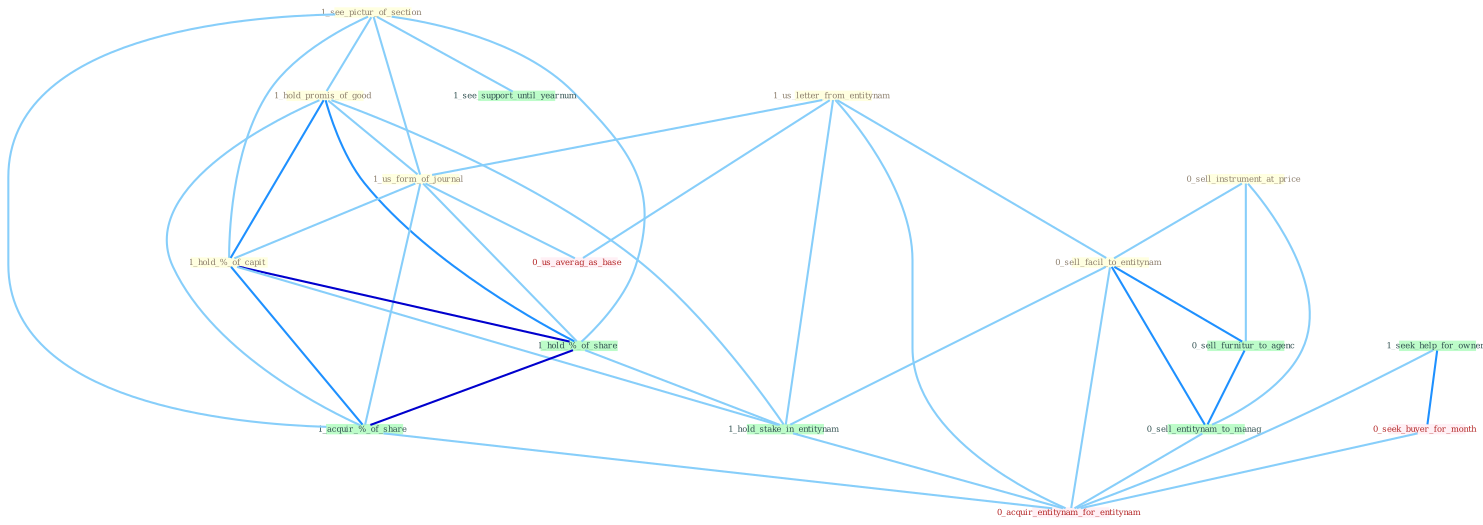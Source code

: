 Graph G{ 
    node
    [shape=polygon,style=filled,width=.5,height=.06,color="#BDFCC9",fixedsize=true,fontsize=4,
    fontcolor="#2f4f4f"];
    {node
    [color="#ffffe0", fontcolor="#8b7d6b"] "1_see_pictur_of_section " "0_sell_instrument_at_price " "1_us_letter_from_entitynam " "1_hold_promis_of_good " "1_us_form_of_journal " "0_sell_facil_to_entitynam " "1_hold_%_of_capit "}
{node [color="#fff0f5", fontcolor="#b22222"] "0_seek_buyer_for_month " "0_us_averag_as_base " "0_acquir_entitynam_for_entitynam "}
edge [color="#B0E2FF"];

	"1_see_pictur_of_section " -- "1_hold_promis_of_good " [w="1", color="#87cefa" ];
	"1_see_pictur_of_section " -- "1_us_form_of_journal " [w="1", color="#87cefa" ];
	"1_see_pictur_of_section " -- "1_hold_%_of_capit " [w="1", color="#87cefa" ];
	"1_see_pictur_of_section " -- "1_hold_%_of_share " [w="1", color="#87cefa" ];
	"1_see_pictur_of_section " -- "1_acquir_%_of_share " [w="1", color="#87cefa" ];
	"1_see_pictur_of_section " -- "1_see_support_until_yearnum " [w="1", color="#87cefa" ];
	"0_sell_instrument_at_price " -- "0_sell_facil_to_entitynam " [w="1", color="#87cefa" ];
	"0_sell_instrument_at_price " -- "0_sell_furnitur_to_agenc " [w="1", color="#87cefa" ];
	"0_sell_instrument_at_price " -- "0_sell_entitynam_to_manag " [w="1", color="#87cefa" ];
	"1_us_letter_from_entitynam " -- "1_us_form_of_journal " [w="1", color="#87cefa" ];
	"1_us_letter_from_entitynam " -- "0_sell_facil_to_entitynam " [w="1", color="#87cefa" ];
	"1_us_letter_from_entitynam " -- "1_hold_stake_in_entitynam " [w="1", color="#87cefa" ];
	"1_us_letter_from_entitynam " -- "0_us_averag_as_base " [w="1", color="#87cefa" ];
	"1_us_letter_from_entitynam " -- "0_acquir_entitynam_for_entitynam " [w="1", color="#87cefa" ];
	"1_hold_promis_of_good " -- "1_us_form_of_journal " [w="1", color="#87cefa" ];
	"1_hold_promis_of_good " -- "1_hold_%_of_capit " [w="2", color="#1e90ff" , len=0.8];
	"1_hold_promis_of_good " -- "1_hold_%_of_share " [w="2", color="#1e90ff" , len=0.8];
	"1_hold_promis_of_good " -- "1_hold_stake_in_entitynam " [w="1", color="#87cefa" ];
	"1_hold_promis_of_good " -- "1_acquir_%_of_share " [w="1", color="#87cefa" ];
	"1_us_form_of_journal " -- "1_hold_%_of_capit " [w="1", color="#87cefa" ];
	"1_us_form_of_journal " -- "1_hold_%_of_share " [w="1", color="#87cefa" ];
	"1_us_form_of_journal " -- "1_acquir_%_of_share " [w="1", color="#87cefa" ];
	"1_us_form_of_journal " -- "0_us_averag_as_base " [w="1", color="#87cefa" ];
	"0_sell_facil_to_entitynam " -- "1_hold_stake_in_entitynam " [w="1", color="#87cefa" ];
	"0_sell_facil_to_entitynam " -- "0_sell_furnitur_to_agenc " [w="2", color="#1e90ff" , len=0.8];
	"0_sell_facil_to_entitynam " -- "0_sell_entitynam_to_manag " [w="2", color="#1e90ff" , len=0.8];
	"0_sell_facil_to_entitynam " -- "0_acquir_entitynam_for_entitynam " [w="1", color="#87cefa" ];
	"1_hold_%_of_capit " -- "1_hold_%_of_share " [w="3", color="#0000cd" , len=0.6];
	"1_hold_%_of_capit " -- "1_hold_stake_in_entitynam " [w="1", color="#87cefa" ];
	"1_hold_%_of_capit " -- "1_acquir_%_of_share " [w="2", color="#1e90ff" , len=0.8];
	"1_hold_%_of_share " -- "1_hold_stake_in_entitynam " [w="1", color="#87cefa" ];
	"1_hold_%_of_share " -- "1_acquir_%_of_share " [w="3", color="#0000cd" , len=0.6];
	"1_hold_stake_in_entitynam " -- "0_acquir_entitynam_for_entitynam " [w="1", color="#87cefa" ];
	"1_seek_help_for_owner " -- "0_seek_buyer_for_month " [w="2", color="#1e90ff" , len=0.8];
	"1_seek_help_for_owner " -- "0_acquir_entitynam_for_entitynam " [w="1", color="#87cefa" ];
	"0_seek_buyer_for_month " -- "0_acquir_entitynam_for_entitynam " [w="1", color="#87cefa" ];
	"1_acquir_%_of_share " -- "0_acquir_entitynam_for_entitynam " [w="1", color="#87cefa" ];
	"0_sell_furnitur_to_agenc " -- "0_sell_entitynam_to_manag " [w="2", color="#1e90ff" , len=0.8];
	"0_sell_entitynam_to_manag " -- "0_acquir_entitynam_for_entitynam " [w="1", color="#87cefa" ];
}